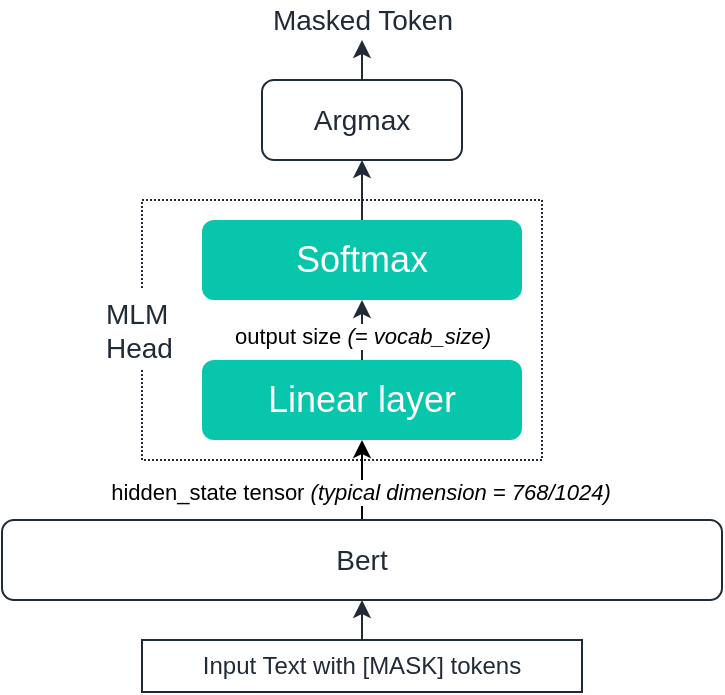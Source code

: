 <mxfile version="14.5.8" type="github">
  <diagram id="QnuWXwE8KHdV2nabuIjv" name="Page-1">
    <mxGraphModel dx="1117" dy="374" grid="1" gridSize="10" guides="1" tooltips="1" connect="1" arrows="1" fold="1" page="1" pageScale="1" pageWidth="1169" pageHeight="827" math="0" shadow="0">
      <root>
        <mxCell id="0" />
        <mxCell id="1" parent="0" />
        <mxCell id="A1K_iQtooFn0aIjgjKIt-1" value="" style="rounded=0;whiteSpace=wrap;html=1;align=center;dashed=1;dashPattern=1 1;perimeterSpacing=0;strokeColor=#212B38;fontColor=#212B38;" parent="1" vertex="1">
          <mxGeometry x="230" y="160" width="200" height="130" as="geometry" />
        </mxCell>
        <mxCell id="A1K_iQtooFn0aIjgjKIt-32" style="edgeStyle=orthogonalEdgeStyle;rounded=0;orthogonalLoop=1;jettySize=auto;html=1;exitX=0.5;exitY=0;exitDx=0;exitDy=0;entryX=0.5;entryY=1;entryDx=0;entryDy=0;" parent="1" source="A1K_iQtooFn0aIjgjKIt-5" target="A1K_iQtooFn0aIjgjKIt-7" edge="1">
          <mxGeometry relative="1" as="geometry" />
        </mxCell>
        <mxCell id="A1K_iQtooFn0aIjgjKIt-33" value="hidden_state tensor &lt;i&gt;(typical dimension = 768/1024)&lt;/i&gt;" style="edgeLabel;html=1;align=center;verticalAlign=middle;resizable=0;points=[];" parent="A1K_iQtooFn0aIjgjKIt-32" vertex="1" connectable="0">
          <mxGeometry x="-0.3" y="1" relative="1" as="geometry">
            <mxPoint as="offset" />
          </mxGeometry>
        </mxCell>
        <mxCell id="A1K_iQtooFn0aIjgjKIt-5" value="Bert" style="rounded=1;whiteSpace=wrap;html=1;strokeColor=#212B38;fontColor=#212B38;fontSize=14;" parent="1" vertex="1">
          <mxGeometry x="160" y="320" width="360" height="40" as="geometry" />
        </mxCell>
        <mxCell id="A1K_iQtooFn0aIjgjKIt-6" style="edgeStyle=orthogonalEdgeStyle;rounded=0;orthogonalLoop=1;jettySize=auto;html=1;exitX=0.5;exitY=0;exitDx=0;exitDy=0;entryX=0.5;entryY=1;entryDx=0;entryDy=0;strokeColor=#212B38;fontColor=#212B38;" parent="1" source="A1K_iQtooFn0aIjgjKIt-7" target="A1K_iQtooFn0aIjgjKIt-13" edge="1">
          <mxGeometry relative="1" as="geometry" />
        </mxCell>
        <mxCell id="A1K_iQtooFn0aIjgjKIt-31" value="output size&amp;nbsp;&lt;i&gt;(= vocab_size)&lt;/i&gt;" style="edgeLabel;html=1;align=center;verticalAlign=middle;resizable=0;points=[];" parent="A1K_iQtooFn0aIjgjKIt-6" vertex="1" connectable="0">
          <mxGeometry x="-0.153" relative="1" as="geometry">
            <mxPoint as="offset" />
          </mxGeometry>
        </mxCell>
        <mxCell id="A1K_iQtooFn0aIjgjKIt-7" value="Linear layer" style="rounded=1;whiteSpace=wrap;html=1;strokeColor=none;fillColor=#08C6AB;fontColor=#FFFFFF;fontSize=18;" parent="1" vertex="1">
          <mxGeometry x="260" y="240" width="160" height="40" as="geometry" />
        </mxCell>
        <mxCell id="A1K_iQtooFn0aIjgjKIt-12" style="edgeStyle=orthogonalEdgeStyle;rounded=0;orthogonalLoop=1;jettySize=auto;html=1;exitX=0.5;exitY=0;exitDx=0;exitDy=0;entryX=0.5;entryY=1;entryDx=0;entryDy=0;strokeColor=#212B38;fontColor=#212B38;" parent="1" source="A1K_iQtooFn0aIjgjKIt-13" target="A1K_iQtooFn0aIjgjKIt-30" edge="1">
          <mxGeometry relative="1" as="geometry" />
        </mxCell>
        <mxCell id="A1K_iQtooFn0aIjgjKIt-13" value="Softmax" style="rounded=1;whiteSpace=wrap;html=1;strokeColor=none;fillColor=#08C6AB;fontColor=#FFFFFF;fontSize=18;" parent="1" vertex="1">
          <mxGeometry x="260" y="170" width="160" height="40" as="geometry" />
        </mxCell>
        <mxCell id="A1K_iQtooFn0aIjgjKIt-14" value="Input Text with [MASK] tokens" style="rounded=0;whiteSpace=wrap;html=1;strokeColor=#212B38;fontColor=#212B38;" parent="1" vertex="1">
          <mxGeometry x="230" y="380" width="220" height="26" as="geometry" />
        </mxCell>
        <mxCell id="A1K_iQtooFn0aIjgjKIt-18" value="" style="endArrow=classic;html=1;strokeColor=#212B38;fontColor=#212B38;exitX=0.5;exitY=0;exitDx=0;exitDy=0;" parent="1" source="A1K_iQtooFn0aIjgjKIt-14" target="A1K_iQtooFn0aIjgjKIt-5" edge="1">
          <mxGeometry width="50" height="50" relative="1" as="geometry">
            <mxPoint x="340" y="370" as="sourcePoint" />
            <mxPoint x="490" y="390" as="targetPoint" />
          </mxGeometry>
        </mxCell>
        <mxCell id="A1K_iQtooFn0aIjgjKIt-23" value="MLM Head" style="text;html=1;align=left;verticalAlign=middle;whiteSpace=wrap;rounded=0;fillColor=#ffffff;fontColor=#212B38;fontSize=14;" parent="1" vertex="1">
          <mxGeometry x="210" y="205" width="40" height="40" as="geometry" />
        </mxCell>
        <mxCell id="A1K_iQtooFn0aIjgjKIt-25" value="Masked Token" style="text;html=1;fillColor=none;align=center;verticalAlign=middle;whiteSpace=wrap;rounded=0;fontColor=#212B38;fontSize=14;" parent="1" vertex="1">
          <mxGeometry x="283.75" y="60" width="112.5" height="20" as="geometry" />
        </mxCell>
        <mxCell id="A1K_iQtooFn0aIjgjKIt-29" style="edgeStyle=orthogonalEdgeStyle;rounded=0;orthogonalLoop=1;jettySize=auto;html=1;exitX=0.5;exitY=0;exitDx=0;exitDy=0;entryX=0.5;entryY=1;entryDx=0;entryDy=0;strokeColor=#212B38;fontColor=#212B38;" parent="1" source="A1K_iQtooFn0aIjgjKIt-30" target="A1K_iQtooFn0aIjgjKIt-25" edge="1">
          <mxGeometry relative="1" as="geometry" />
        </mxCell>
        <mxCell id="A1K_iQtooFn0aIjgjKIt-30" value="Argmax" style="rounded=1;whiteSpace=wrap;html=1;align=center;strokeColor=#212B38;fontColor=#212B38;fontSize=14;" parent="1" vertex="1">
          <mxGeometry x="290" y="100" width="100" height="40" as="geometry" />
        </mxCell>
      </root>
    </mxGraphModel>
  </diagram>
</mxfile>
